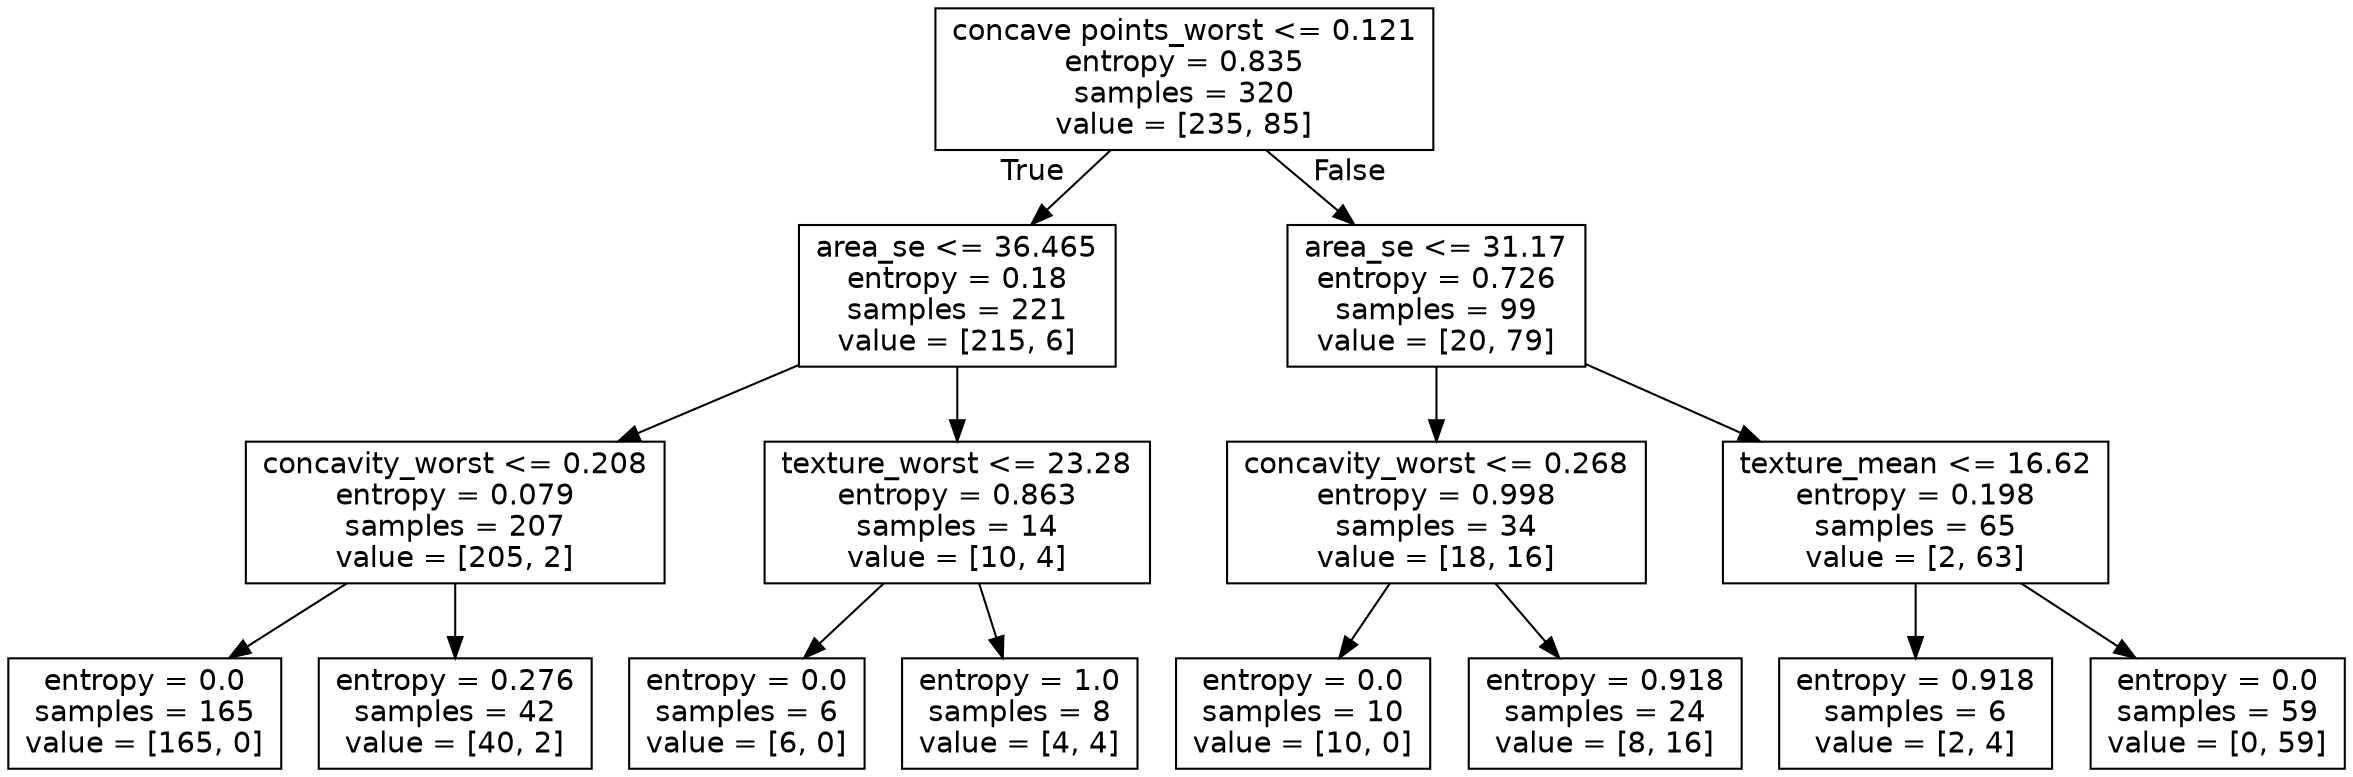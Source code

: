 digraph Tree {
node [shape=box, fontname="helvetica"] ;
edge [fontname="helvetica"] ;
0 [label="concave points_worst <= 0.121\nentropy = 0.835\nsamples = 320\nvalue = [235, 85]"] ;
1 [label="area_se <= 36.465\nentropy = 0.18\nsamples = 221\nvalue = [215, 6]"] ;
0 -> 1 [labeldistance=2.5, labelangle=45, headlabel="True"] ;
2 [label="concavity_worst <= 0.208\nentropy = 0.079\nsamples = 207\nvalue = [205, 2]"] ;
1 -> 2 ;
3 [label="entropy = 0.0\nsamples = 165\nvalue = [165, 0]"] ;
2 -> 3 ;
4 [label="entropy = 0.276\nsamples = 42\nvalue = [40, 2]"] ;
2 -> 4 ;
5 [label="texture_worst <= 23.28\nentropy = 0.863\nsamples = 14\nvalue = [10, 4]"] ;
1 -> 5 ;
6 [label="entropy = 0.0\nsamples = 6\nvalue = [6, 0]"] ;
5 -> 6 ;
7 [label="entropy = 1.0\nsamples = 8\nvalue = [4, 4]"] ;
5 -> 7 ;
8 [label="area_se <= 31.17\nentropy = 0.726\nsamples = 99\nvalue = [20, 79]"] ;
0 -> 8 [labeldistance=2.5, labelangle=-45, headlabel="False"] ;
9 [label="concavity_worst <= 0.268\nentropy = 0.998\nsamples = 34\nvalue = [18, 16]"] ;
8 -> 9 ;
10 [label="entropy = 0.0\nsamples = 10\nvalue = [10, 0]"] ;
9 -> 10 ;
11 [label="entropy = 0.918\nsamples = 24\nvalue = [8, 16]"] ;
9 -> 11 ;
12 [label="texture_mean <= 16.62\nentropy = 0.198\nsamples = 65\nvalue = [2, 63]"] ;
8 -> 12 ;
13 [label="entropy = 0.918\nsamples = 6\nvalue = [2, 4]"] ;
12 -> 13 ;
14 [label="entropy = 0.0\nsamples = 59\nvalue = [0, 59]"] ;
12 -> 14 ;
}